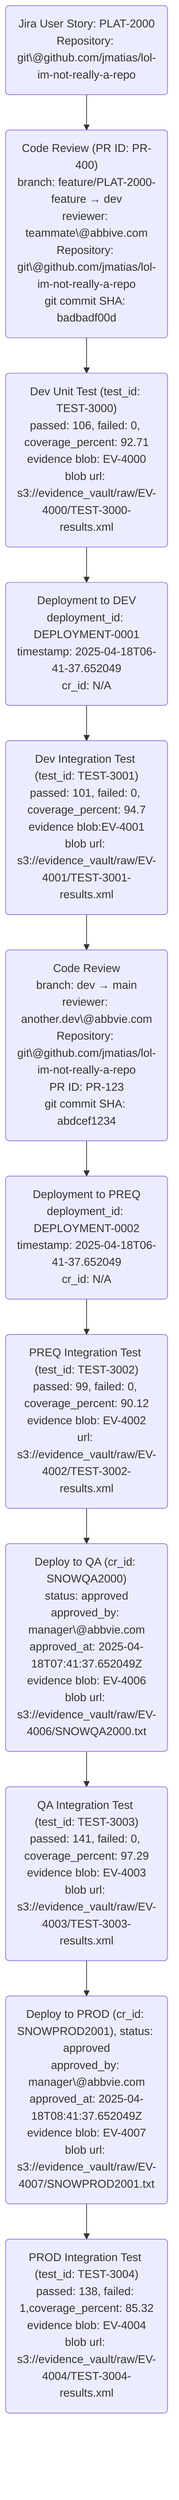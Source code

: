 graph TD
    US("Jira User Story: PLAT-2000<br>Repository: git\@github.com/jmatias/lol-im-not-really-a-repo")
    PRCRDEV1("Code Review (PR ID: PR-400)<br>branch: feature/PLAT-2000-feature → dev<br>reviewer: teammate\@abbive.com<br>Repository: git\@github.com/jmatias/lol-im-not-really-a-repo<br>git commit SHA: badbadf00d")
    TESTDEV1("Dev Unit Test (test_id: TEST-3000)<br>passed: 106, failed: 0, coverage_percent: 92.71<br>evidence blob: EV-4000<br>blob url: s3://evidence_vault/raw/EV-4000/TEST-3000-results.xml")
    DEVDEPLOY("Deployment to DEV<br>deployment_id: DEPLOYMENT-0001<br>timestamp: 2025-04-18T06-41-37.652049<br>cr_id: N/A")
    TESTDEV2("Dev Integration Test (test_id: TEST-3001)<br>passed: 101, failed: 0, coverage_percent: 94.7<br>evidence blob:EV-4001<br>blob url: s3://evidence_vault/raw/EV-4001/TEST-3001-results.xml")
    PRCRMAIN("Code Review<br>branch: dev → main<br>reviewer: another.dev\@abbvie.com<br>Repository: git\@github.com/jmatias/lol-im-not-really-a-repo<br>PR ID: PR-123<br>git commit SHA: abdcef1234")
    TESTPREQ("PREQ Integration Test (test_id: TEST-3002)<br>passed: 99, failed: 0, coverage_percent: 90.12<br>evidence blob: EV-4002<br>url: s3://evidence_vault/raw/EV-4002/TEST-3002-results.xml")
    PREQDEPLOY("Deployment to PREQ<br>deployment_id: DEPLOYMENT-0002<br>timestamp: 2025-04-18T06-41-37.652049<br>cr_id: N/A")
    QADEPLOY("Deploy to QA (cr_id: SNOWQA2000)<br>status: approved<br>approved_by: manager\@abbvie.com<br>approved_at: 2025-04-18T07:41:37.652049Z<br>evidence blob: EV-4006<br>blob url: s3://evidence_vault/raw/EV-4006/SNOWQA2000.txt")
    TESTQA("QA Integration Test (test_id: TEST-3003)<br>passed: 141, failed: 0, coverage_percent: 97.29<br>evidence blob: EV-4003<br>blob url: s3://evidence_vault/raw/EV-4003/TEST-3003-results.xml")
    PRODDEPLOY("Deploy to PROD (cr_id: SNOWPROD2001), status: approved<br>approved_by: manager\@abbvie.com<br>approved_at: 2025-04-18T08:41:37.652049Z<br>evidence blob: EV-4007<br>blob url: s3://evidence_vault/raw/EV-4007/SNOWPROD2001.txt")
    TESTPROD("PROD Integration Test (test_id: TEST-3004)<br>passed: 138, failed: 1,coverage_percent: 85.32<br>evidence blob: EV-4004<br>blob url: s3://evidence_vault/raw/EV-4004/TEST-3004-results.xml")

    US --> PRCRDEV1
    PRCRDEV1 --> TESTDEV1
    TESTDEV1 --> DEVDEPLOY
    DEVDEPLOY --> TESTDEV2
    TESTDEV2 --> PRCRMAIN
    PRCRMAIN --> PREQDEPLOY
    PREQDEPLOY --> TESTPREQ
    TESTPREQ --> QADEPLOY
    QADEPLOY --> TESTQA
    TESTQA --> PRODDEPLOY
    PRODDEPLOY --> TESTPROD